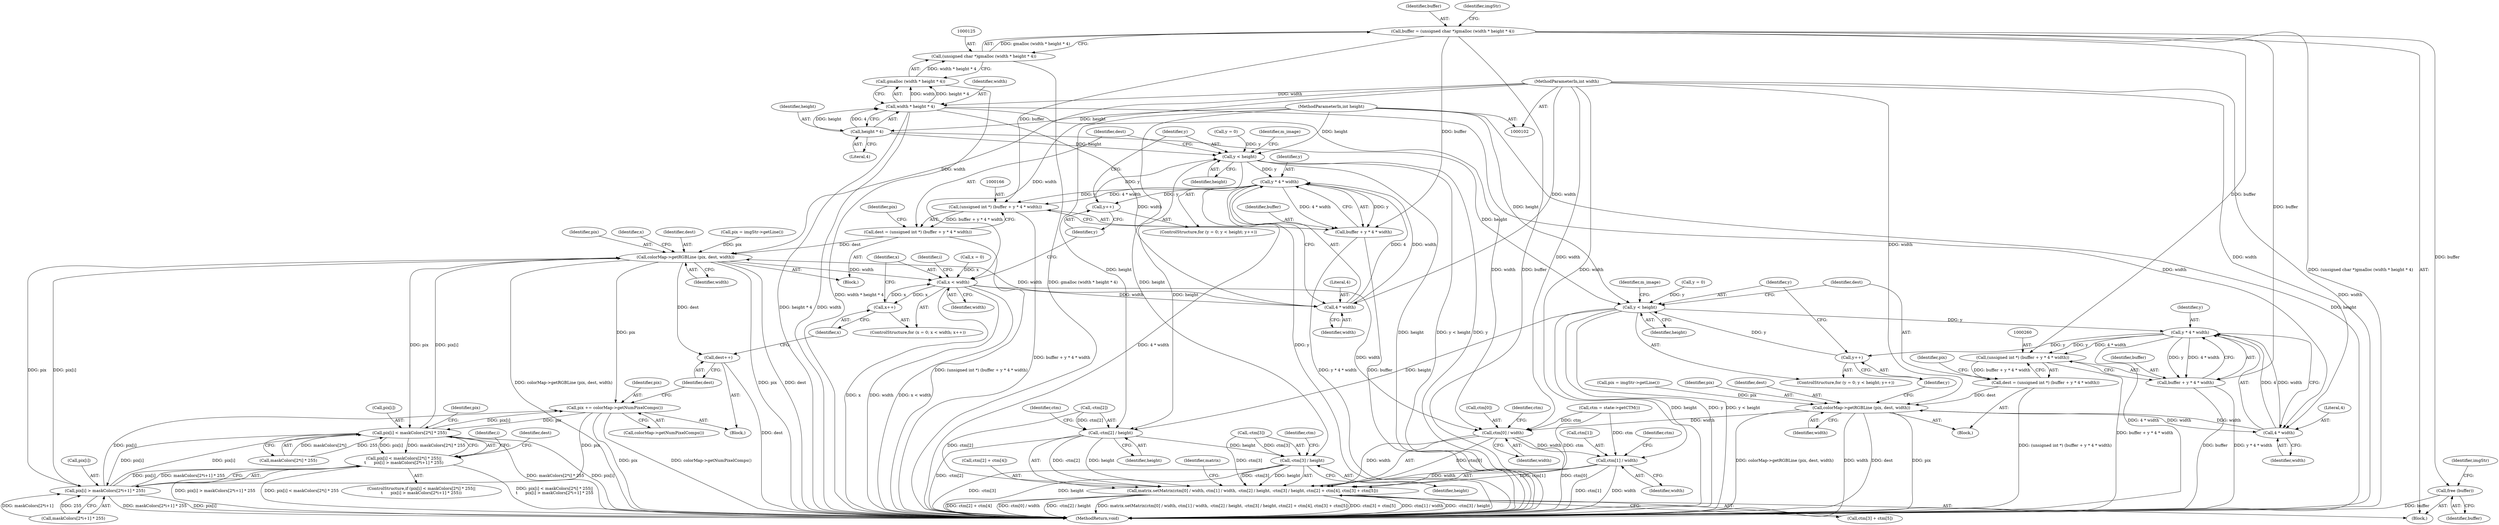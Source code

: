 digraph "1_poppler_7b2d314a61fd0e12f47c62996cb49ec0d1ba747a@integer" {
"1000122" [label="(Call,buffer = (unsigned char *)gmalloc (width * height * 4))"];
"1000124" [label="(Call,(unsigned char *)gmalloc (width * height * 4))"];
"1000126" [label="(Call,gmalloc (width * height * 4))"];
"1000127" [label="(Call,width * height * 4)"];
"1000106" [label="(MethodParameterIn,int width)"];
"1000129" [label="(Call,height * 4)"];
"1000107" [label="(MethodParameterIn,int height)"];
"1000165" [label="(Call,(unsigned int *) (buffer + y * 4 * width))"];
"1000163" [label="(Call,dest = (unsigned int *) (buffer + y * 4 * width))"];
"1000177" [label="(Call,colorMap->getRGBLine (pix, dest, width))"];
"1000185" [label="(Call,x < width)"];
"1000171" [label="(Call,4 * width)"];
"1000169" [label="(Call,y * 4 * width)"];
"1000160" [label="(Call,y++)"];
"1000157" [label="(Call,y < height)"];
"1000306" [label="(Call,-ctm[2] / height)"];
"1000295" [label="(Call,matrix.setMatrix(ctm[0] / width, ctm[1] / width, -ctm[2] / height, -ctm[3] / height, ctm[2] + ctm[4], ctm[3] + ctm[5]))"];
"1000312" [label="(Call,-ctm[3] / height)"];
"1000167" [label="(Call,buffer + y * 4 * width)"];
"1000188" [label="(Call,x++)"];
"1000296" [label="(Call,ctm[0] / width)"];
"1000301" [label="(Call,ctm[1] / width)"];
"1000203" [label="(Call,pix[i] < maskColors[2*i] * 255)"];
"1000202" [label="(Call,pix[i] < maskColors[2*i] * 255||\n\t      pix[i] > maskColors[2*i+1] * 255)"];
"1000214" [label="(Call,pix[i] > maskColors[2*i+1] * 255)"];
"1000236" [label="(Call,pix += colorMap->getNumPixelComps())"];
"1000239" [label="(Call,dest++)"];
"1000259" [label="(Call,(unsigned int *) (buffer + y * 4 * width))"];
"1000257" [label="(Call,dest = (unsigned int *) (buffer + y * 4 * width))"];
"1000271" [label="(Call,colorMap->getRGBLine (pix, dest, width))"];
"1000265" [label="(Call,4 * width)"];
"1000263" [label="(Call,y * 4 * width)"];
"1000254" [label="(Call,y++)"];
"1000251" [label="(Call,y < height)"];
"1000261" [label="(Call,buffer + y * 4 * width)"];
"1000346" [label="(Call,free (buffer))"];
"1000333" [label="(Identifier,matrix)"];
"1000315" [label="(Identifier,ctm)"];
"1000185" [label="(Call,x < width)"];
"1000169" [label="(Call,y * 4 * width)"];
"1000320" [label="(Identifier,ctm)"];
"1000346" [label="(Call,free (buffer))"];
"1000218" [label="(Call,maskColors[2*i+1] * 255)"];
"1000307" [label="(Call,-ctm[2])"];
"1000317" [label="(Identifier,height)"];
"1000259" [label="(Call,(unsigned int *) (buffer + y * 4 * width))"];
"1000240" [label="(Identifier,dest)"];
"1000161" [label="(Identifier,y)"];
"1000186" [label="(Identifier,x)"];
"1000177" [label="(Call,colorMap->getRGBLine (pix, dest, width))"];
"1000131" [label="(Literal,4)"];
"1000305" [label="(Identifier,width)"];
"1000272" [label="(Identifier,pix)"];
"1000295" [label="(Call,matrix.setMatrix(ctm[0] / width, ctm[1] / width, -ctm[2] / height, -ctm[3] / height, ctm[2] + ctm[4], ctm[3] + ctm[5]))"];
"1000204" [label="(Call,pix[i])"];
"1000276" [label="(Identifier,m_image)"];
"1000107" [label="(MethodParameterIn,int height)"];
"1000248" [label="(Call,y = 0)"];
"1000207" [label="(Call,maskColors[2*i] * 255)"];
"1000273" [label="(Identifier,dest)"];
"1000350" [label="(MethodReturn,void)"];
"1000124" [label="(Call,(unsigned char *)gmalloc (width * height * 4))"];
"1000167" [label="(Call,buffer + y * 4 * width)"];
"1000157" [label="(Call,y < height)"];
"1000251" [label="(Call,y < height)"];
"1000300" [label="(Identifier,width)"];
"1000172" [label="(Literal,4)"];
"1000154" [label="(Call,y = 0)"];
"1000190" [label="(Block,)"];
"1000254" [label="(Call,y++)"];
"1000193" [label="(Identifier,i)"];
"1000182" [label="(Call,x = 0)"];
"1000203" [label="(Call,pix[i] < maskColors[2*i] * 255)"];
"1000253" [label="(Identifier,height)"];
"1000296" [label="(Call,ctm[0] / width)"];
"1000236" [label="(Call,pix += colorMap->getNumPixelComps())"];
"1000171" [label="(Call,4 * width)"];
"1000162" [label="(Block,)"];
"1000187" [label="(Identifier,width)"];
"1000267" [label="(Identifier,width)"];
"1000153" [label="(ControlStructure,for (y = 0; y < height; y++))"];
"1000160" [label="(Call,y++)"];
"1000164" [label="(Identifier,dest)"];
"1000238" [label="(Call,colorMap->getNumPixelComps())"];
"1000165" [label="(Call,(unsigned int *) (buffer + y * 4 * width))"];
"1000199" [label="(Identifier,i)"];
"1000255" [label="(Identifier,y)"];
"1000130" [label="(Identifier,height)"];
"1000129" [label="(Call,height * 4)"];
"1000188" [label="(Call,x++)"];
"1000168" [label="(Identifier,buffer)"];
"1000128" [label="(Identifier,width)"];
"1000268" [label="(Call,pix = imgStr->getLine())"];
"1000306" [label="(Call,-ctm[2] / height)"];
"1000274" [label="(Identifier,width)"];
"1000325" [label="(Call,ctm[3] + ctm[5])"];
"1000122" [label="(Call,buffer = (unsigned char *)gmalloc (width * height * 4))"];
"1000301" [label="(Call,ctm[1] / width)"];
"1000170" [label="(Identifier,y)"];
"1000237" [label="(Identifier,pix)"];
"1000159" [label="(Identifier,height)"];
"1000257" [label="(Call,dest = (unsigned int *) (buffer + y * 4 * width))"];
"1000265" [label="(Call,4 * width)"];
"1000252" [label="(Identifier,y)"];
"1000180" [label="(Identifier,width)"];
"1000181" [label="(ControlStructure,for (x = 0; x < width; x++))"];
"1000262" [label="(Identifier,buffer)"];
"1000173" [label="(Identifier,width)"];
"1000127" [label="(Call,width * height * 4)"];
"1000215" [label="(Call,pix[i])"];
"1000230" [label="(Identifier,dest)"];
"1000158" [label="(Identifier,y)"];
"1000347" [label="(Identifier,buffer)"];
"1000349" [label="(Identifier,imgStr)"];
"1000297" [label="(Call,ctm[0])"];
"1000126" [label="(Call,gmalloc (width * height * 4))"];
"1000214" [label="(Call,pix[i] > maskColors[2*i+1] * 255)"];
"1000312" [label="(Call,-ctm[3] / height)"];
"1000201" [label="(ControlStructure,if (pix[i] < maskColors[2*i] * 255||\n\t      pix[i] > maskColors[2*i+1] * 255))"];
"1000189" [label="(Identifier,x)"];
"1000269" [label="(Identifier,pix)"];
"1000309" [label="(Identifier,ctm)"];
"1000261" [label="(Call,buffer + y * 4 * width)"];
"1000175" [label="(Identifier,pix)"];
"1000318" [label="(Call,ctm[2] + ctm[4])"];
"1000163" [label="(Call,dest = (unsigned int *) (buffer + y * 4 * width))"];
"1000256" [label="(Block,)"];
"1000302" [label="(Call,ctm[1])"];
"1000216" [label="(Identifier,pix)"];
"1000179" [label="(Identifier,dest)"];
"1000271" [label="(Call,colorMap->getRGBLine (pix, dest, width))"];
"1000174" [label="(Call,pix = imgStr->getLine())"];
"1000311" [label="(Identifier,height)"];
"1000202" [label="(Call,pix[i] < maskColors[2*i] * 255||\n\t      pix[i] > maskColors[2*i+1] * 255)"];
"1000239" [label="(Call,dest++)"];
"1000178" [label="(Identifier,pix)"];
"1000313" [label="(Call,-ctm[3])"];
"1000242" [label="(Identifier,m_image)"];
"1000264" [label="(Identifier,y)"];
"1000258" [label="(Identifier,dest)"];
"1000292" [label="(Call,ctm = state->getCTM())"];
"1000106" [label="(MethodParameterIn,int width)"];
"1000303" [label="(Identifier,ctm)"];
"1000247" [label="(ControlStructure,for (y = 0; y < height; y++))"];
"1000266" [label="(Literal,4)"];
"1000123" [label="(Identifier,buffer)"];
"1000133" [label="(Identifier,imgStr)"];
"1000263" [label="(Call,y * 4 * width)"];
"1000183" [label="(Identifier,x)"];
"1000111" [label="(Block,)"];
"1000122" -> "1000111"  [label="AST: "];
"1000122" -> "1000124"  [label="CFG: "];
"1000123" -> "1000122"  [label="AST: "];
"1000124" -> "1000122"  [label="AST: "];
"1000133" -> "1000122"  [label="CFG: "];
"1000122" -> "1000350"  [label="DDG: buffer"];
"1000122" -> "1000350"  [label="DDG: (unsigned char *)gmalloc (width * height * 4)"];
"1000124" -> "1000122"  [label="DDG: gmalloc (width * height * 4)"];
"1000122" -> "1000165"  [label="DDG: buffer"];
"1000122" -> "1000167"  [label="DDG: buffer"];
"1000122" -> "1000259"  [label="DDG: buffer"];
"1000122" -> "1000261"  [label="DDG: buffer"];
"1000122" -> "1000346"  [label="DDG: buffer"];
"1000124" -> "1000126"  [label="CFG: "];
"1000125" -> "1000124"  [label="AST: "];
"1000126" -> "1000124"  [label="AST: "];
"1000124" -> "1000350"  [label="DDG: gmalloc (width * height * 4)"];
"1000126" -> "1000124"  [label="DDG: width * height * 4"];
"1000126" -> "1000127"  [label="CFG: "];
"1000127" -> "1000126"  [label="AST: "];
"1000126" -> "1000350"  [label="DDG: width * height * 4"];
"1000127" -> "1000126"  [label="DDG: width"];
"1000127" -> "1000126"  [label="DDG: height * 4"];
"1000127" -> "1000129"  [label="CFG: "];
"1000128" -> "1000127"  [label="AST: "];
"1000129" -> "1000127"  [label="AST: "];
"1000127" -> "1000350"  [label="DDG: height * 4"];
"1000127" -> "1000350"  [label="DDG: width"];
"1000106" -> "1000127"  [label="DDG: width"];
"1000129" -> "1000127"  [label="DDG: height"];
"1000129" -> "1000127"  [label="DDG: 4"];
"1000127" -> "1000171"  [label="DDG: width"];
"1000127" -> "1000265"  [label="DDG: width"];
"1000127" -> "1000296"  [label="DDG: width"];
"1000106" -> "1000102"  [label="AST: "];
"1000106" -> "1000350"  [label="DDG: width"];
"1000106" -> "1000171"  [label="DDG: width"];
"1000106" -> "1000177"  [label="DDG: width"];
"1000106" -> "1000185"  [label="DDG: width"];
"1000106" -> "1000265"  [label="DDG: width"];
"1000106" -> "1000271"  [label="DDG: width"];
"1000106" -> "1000296"  [label="DDG: width"];
"1000106" -> "1000301"  [label="DDG: width"];
"1000129" -> "1000131"  [label="CFG: "];
"1000130" -> "1000129"  [label="AST: "];
"1000131" -> "1000129"  [label="AST: "];
"1000107" -> "1000129"  [label="DDG: height"];
"1000129" -> "1000157"  [label="DDG: height"];
"1000129" -> "1000251"  [label="DDG: height"];
"1000107" -> "1000102"  [label="AST: "];
"1000107" -> "1000350"  [label="DDG: height"];
"1000107" -> "1000157"  [label="DDG: height"];
"1000107" -> "1000251"  [label="DDG: height"];
"1000107" -> "1000306"  [label="DDG: height"];
"1000107" -> "1000312"  [label="DDG: height"];
"1000165" -> "1000163"  [label="AST: "];
"1000165" -> "1000167"  [label="CFG: "];
"1000166" -> "1000165"  [label="AST: "];
"1000167" -> "1000165"  [label="AST: "];
"1000163" -> "1000165"  [label="CFG: "];
"1000165" -> "1000350"  [label="DDG: buffer + y * 4 * width"];
"1000165" -> "1000163"  [label="DDG: buffer + y * 4 * width"];
"1000169" -> "1000165"  [label="DDG: y"];
"1000169" -> "1000165"  [label="DDG: 4 * width"];
"1000163" -> "1000162"  [label="AST: "];
"1000164" -> "1000163"  [label="AST: "];
"1000175" -> "1000163"  [label="CFG: "];
"1000163" -> "1000350"  [label="DDG: (unsigned int *) (buffer + y * 4 * width)"];
"1000163" -> "1000177"  [label="DDG: dest"];
"1000177" -> "1000162"  [label="AST: "];
"1000177" -> "1000180"  [label="CFG: "];
"1000178" -> "1000177"  [label="AST: "];
"1000179" -> "1000177"  [label="AST: "];
"1000180" -> "1000177"  [label="AST: "];
"1000183" -> "1000177"  [label="CFG: "];
"1000177" -> "1000350"  [label="DDG: pix"];
"1000177" -> "1000350"  [label="DDG: dest"];
"1000177" -> "1000350"  [label="DDG: colorMap->getRGBLine (pix, dest, width)"];
"1000214" -> "1000177"  [label="DDG: pix[i]"];
"1000174" -> "1000177"  [label="DDG: pix"];
"1000203" -> "1000177"  [label="DDG: pix[i]"];
"1000171" -> "1000177"  [label="DDG: width"];
"1000177" -> "1000185"  [label="DDG: width"];
"1000177" -> "1000203"  [label="DDG: pix"];
"1000177" -> "1000214"  [label="DDG: pix"];
"1000177" -> "1000236"  [label="DDG: pix"];
"1000177" -> "1000239"  [label="DDG: dest"];
"1000185" -> "1000181"  [label="AST: "];
"1000185" -> "1000187"  [label="CFG: "];
"1000186" -> "1000185"  [label="AST: "];
"1000187" -> "1000185"  [label="AST: "];
"1000193" -> "1000185"  [label="CFG: "];
"1000161" -> "1000185"  [label="CFG: "];
"1000185" -> "1000350"  [label="DDG: x < width"];
"1000185" -> "1000350"  [label="DDG: x"];
"1000185" -> "1000350"  [label="DDG: width"];
"1000185" -> "1000171"  [label="DDG: width"];
"1000188" -> "1000185"  [label="DDG: x"];
"1000182" -> "1000185"  [label="DDG: x"];
"1000185" -> "1000188"  [label="DDG: x"];
"1000185" -> "1000296"  [label="DDG: width"];
"1000171" -> "1000169"  [label="AST: "];
"1000171" -> "1000173"  [label="CFG: "];
"1000172" -> "1000171"  [label="AST: "];
"1000173" -> "1000171"  [label="AST: "];
"1000169" -> "1000171"  [label="CFG: "];
"1000171" -> "1000169"  [label="DDG: 4"];
"1000171" -> "1000169"  [label="DDG: width"];
"1000169" -> "1000167"  [label="AST: "];
"1000170" -> "1000169"  [label="AST: "];
"1000167" -> "1000169"  [label="CFG: "];
"1000169" -> "1000350"  [label="DDG: 4 * width"];
"1000169" -> "1000350"  [label="DDG: y"];
"1000169" -> "1000160"  [label="DDG: y"];
"1000169" -> "1000167"  [label="DDG: y"];
"1000169" -> "1000167"  [label="DDG: 4 * width"];
"1000157" -> "1000169"  [label="DDG: y"];
"1000160" -> "1000153"  [label="AST: "];
"1000160" -> "1000161"  [label="CFG: "];
"1000161" -> "1000160"  [label="AST: "];
"1000158" -> "1000160"  [label="CFG: "];
"1000160" -> "1000157"  [label="DDG: y"];
"1000157" -> "1000153"  [label="AST: "];
"1000157" -> "1000159"  [label="CFG: "];
"1000158" -> "1000157"  [label="AST: "];
"1000159" -> "1000157"  [label="AST: "];
"1000164" -> "1000157"  [label="CFG: "];
"1000242" -> "1000157"  [label="CFG: "];
"1000157" -> "1000350"  [label="DDG: height"];
"1000157" -> "1000350"  [label="DDG: y < height"];
"1000157" -> "1000350"  [label="DDG: y"];
"1000154" -> "1000157"  [label="DDG: y"];
"1000157" -> "1000306"  [label="DDG: height"];
"1000306" -> "1000295"  [label="AST: "];
"1000306" -> "1000311"  [label="CFG: "];
"1000307" -> "1000306"  [label="AST: "];
"1000311" -> "1000306"  [label="AST: "];
"1000315" -> "1000306"  [label="CFG: "];
"1000306" -> "1000350"  [label="DDG: -ctm[2]"];
"1000306" -> "1000295"  [label="DDG: -ctm[2]"];
"1000306" -> "1000295"  [label="DDG: height"];
"1000307" -> "1000306"  [label="DDG: ctm[2]"];
"1000251" -> "1000306"  [label="DDG: height"];
"1000306" -> "1000312"  [label="DDG: height"];
"1000295" -> "1000111"  [label="AST: "];
"1000295" -> "1000325"  [label="CFG: "];
"1000296" -> "1000295"  [label="AST: "];
"1000301" -> "1000295"  [label="AST: "];
"1000312" -> "1000295"  [label="AST: "];
"1000318" -> "1000295"  [label="AST: "];
"1000325" -> "1000295"  [label="AST: "];
"1000333" -> "1000295"  [label="CFG: "];
"1000295" -> "1000350"  [label="DDG: ctm[1] / width"];
"1000295" -> "1000350"  [label="DDG: -ctm[3] / height"];
"1000295" -> "1000350"  [label="DDG: ctm[2] + ctm[4]"];
"1000295" -> "1000350"  [label="DDG: ctm[0] / width"];
"1000295" -> "1000350"  [label="DDG: -ctm[2] / height"];
"1000295" -> "1000350"  [label="DDG: matrix.setMatrix(ctm[0] / width, ctm[1] / width, -ctm[2] / height, -ctm[3] / height, ctm[2] + ctm[4], ctm[3] + ctm[5])"];
"1000295" -> "1000350"  [label="DDG: ctm[3] + ctm[5]"];
"1000296" -> "1000295"  [label="DDG: ctm[0]"];
"1000296" -> "1000295"  [label="DDG: width"];
"1000301" -> "1000295"  [label="DDG: ctm[1]"];
"1000301" -> "1000295"  [label="DDG: width"];
"1000312" -> "1000295"  [label="DDG: -ctm[3]"];
"1000312" -> "1000295"  [label="DDG: height"];
"1000292" -> "1000295"  [label="DDG: ctm"];
"1000307" -> "1000295"  [label="DDG: ctm[2]"];
"1000313" -> "1000295"  [label="DDG: ctm[3]"];
"1000312" -> "1000317"  [label="CFG: "];
"1000313" -> "1000312"  [label="AST: "];
"1000317" -> "1000312"  [label="AST: "];
"1000320" -> "1000312"  [label="CFG: "];
"1000312" -> "1000350"  [label="DDG: -ctm[3]"];
"1000312" -> "1000350"  [label="DDG: height"];
"1000313" -> "1000312"  [label="DDG: ctm[3]"];
"1000168" -> "1000167"  [label="AST: "];
"1000167" -> "1000350"  [label="DDG: buffer"];
"1000167" -> "1000350"  [label="DDG: y * 4 * width"];
"1000188" -> "1000181"  [label="AST: "];
"1000188" -> "1000189"  [label="CFG: "];
"1000189" -> "1000188"  [label="AST: "];
"1000186" -> "1000188"  [label="CFG: "];
"1000296" -> "1000300"  [label="CFG: "];
"1000297" -> "1000296"  [label="AST: "];
"1000300" -> "1000296"  [label="AST: "];
"1000303" -> "1000296"  [label="CFG: "];
"1000296" -> "1000350"  [label="DDG: ctm[0]"];
"1000292" -> "1000296"  [label="DDG: ctm"];
"1000271" -> "1000296"  [label="DDG: width"];
"1000296" -> "1000301"  [label="DDG: width"];
"1000301" -> "1000305"  [label="CFG: "];
"1000302" -> "1000301"  [label="AST: "];
"1000305" -> "1000301"  [label="AST: "];
"1000309" -> "1000301"  [label="CFG: "];
"1000301" -> "1000350"  [label="DDG: width"];
"1000301" -> "1000350"  [label="DDG: ctm[1]"];
"1000292" -> "1000301"  [label="DDG: ctm"];
"1000203" -> "1000202"  [label="AST: "];
"1000203" -> "1000207"  [label="CFG: "];
"1000204" -> "1000203"  [label="AST: "];
"1000207" -> "1000203"  [label="AST: "];
"1000216" -> "1000203"  [label="CFG: "];
"1000202" -> "1000203"  [label="CFG: "];
"1000203" -> "1000350"  [label="DDG: maskColors[2*i] * 255"];
"1000203" -> "1000350"  [label="DDG: pix[i]"];
"1000203" -> "1000202"  [label="DDG: pix[i]"];
"1000203" -> "1000202"  [label="DDG: maskColors[2*i] * 255"];
"1000236" -> "1000203"  [label="DDG: pix"];
"1000214" -> "1000203"  [label="DDG: pix[i]"];
"1000207" -> "1000203"  [label="DDG: maskColors[2*i]"];
"1000207" -> "1000203"  [label="DDG: 255"];
"1000203" -> "1000214"  [label="DDG: pix[i]"];
"1000203" -> "1000236"  [label="DDG: pix[i]"];
"1000202" -> "1000201"  [label="AST: "];
"1000202" -> "1000214"  [label="CFG: "];
"1000214" -> "1000202"  [label="AST: "];
"1000230" -> "1000202"  [label="CFG: "];
"1000199" -> "1000202"  [label="CFG: "];
"1000202" -> "1000350"  [label="DDG: pix[i] > maskColors[2*i+1] * 255"];
"1000202" -> "1000350"  [label="DDG: pix[i] < maskColors[2*i] * 255"];
"1000202" -> "1000350"  [label="DDG: pix[i] < maskColors[2*i] * 255||\n\t      pix[i] > maskColors[2*i+1] * 255"];
"1000214" -> "1000202"  [label="DDG: pix[i]"];
"1000214" -> "1000202"  [label="DDG: maskColors[2*i+1] * 255"];
"1000214" -> "1000218"  [label="CFG: "];
"1000215" -> "1000214"  [label="AST: "];
"1000218" -> "1000214"  [label="AST: "];
"1000214" -> "1000350"  [label="DDG: maskColors[2*i+1] * 255"];
"1000214" -> "1000350"  [label="DDG: pix[i]"];
"1000236" -> "1000214"  [label="DDG: pix"];
"1000218" -> "1000214"  [label="DDG: maskColors[2*i+1]"];
"1000218" -> "1000214"  [label="DDG: 255"];
"1000214" -> "1000236"  [label="DDG: pix[i]"];
"1000236" -> "1000190"  [label="AST: "];
"1000236" -> "1000238"  [label="CFG: "];
"1000237" -> "1000236"  [label="AST: "];
"1000238" -> "1000236"  [label="AST: "];
"1000240" -> "1000236"  [label="CFG: "];
"1000236" -> "1000350"  [label="DDG: pix"];
"1000236" -> "1000350"  [label="DDG: colorMap->getNumPixelComps()"];
"1000239" -> "1000190"  [label="AST: "];
"1000239" -> "1000240"  [label="CFG: "];
"1000240" -> "1000239"  [label="AST: "];
"1000189" -> "1000239"  [label="CFG: "];
"1000239" -> "1000350"  [label="DDG: dest"];
"1000259" -> "1000257"  [label="AST: "];
"1000259" -> "1000261"  [label="CFG: "];
"1000260" -> "1000259"  [label="AST: "];
"1000261" -> "1000259"  [label="AST: "];
"1000257" -> "1000259"  [label="CFG: "];
"1000259" -> "1000350"  [label="DDG: buffer + y * 4 * width"];
"1000259" -> "1000257"  [label="DDG: buffer + y * 4 * width"];
"1000263" -> "1000259"  [label="DDG: y"];
"1000263" -> "1000259"  [label="DDG: 4 * width"];
"1000257" -> "1000256"  [label="AST: "];
"1000258" -> "1000257"  [label="AST: "];
"1000269" -> "1000257"  [label="CFG: "];
"1000257" -> "1000350"  [label="DDG: (unsigned int *) (buffer + y * 4 * width)"];
"1000257" -> "1000271"  [label="DDG: dest"];
"1000271" -> "1000256"  [label="AST: "];
"1000271" -> "1000274"  [label="CFG: "];
"1000272" -> "1000271"  [label="AST: "];
"1000273" -> "1000271"  [label="AST: "];
"1000274" -> "1000271"  [label="AST: "];
"1000255" -> "1000271"  [label="CFG: "];
"1000271" -> "1000350"  [label="DDG: width"];
"1000271" -> "1000350"  [label="DDG: dest"];
"1000271" -> "1000350"  [label="DDG: pix"];
"1000271" -> "1000350"  [label="DDG: colorMap->getRGBLine (pix, dest, width)"];
"1000271" -> "1000265"  [label="DDG: width"];
"1000268" -> "1000271"  [label="DDG: pix"];
"1000265" -> "1000271"  [label="DDG: width"];
"1000265" -> "1000263"  [label="AST: "];
"1000265" -> "1000267"  [label="CFG: "];
"1000266" -> "1000265"  [label="AST: "];
"1000267" -> "1000265"  [label="AST: "];
"1000263" -> "1000265"  [label="CFG: "];
"1000265" -> "1000263"  [label="DDG: 4"];
"1000265" -> "1000263"  [label="DDG: width"];
"1000263" -> "1000261"  [label="AST: "];
"1000264" -> "1000263"  [label="AST: "];
"1000261" -> "1000263"  [label="CFG: "];
"1000263" -> "1000350"  [label="DDG: 4 * width"];
"1000263" -> "1000254"  [label="DDG: y"];
"1000263" -> "1000261"  [label="DDG: y"];
"1000263" -> "1000261"  [label="DDG: 4 * width"];
"1000251" -> "1000263"  [label="DDG: y"];
"1000254" -> "1000247"  [label="AST: "];
"1000254" -> "1000255"  [label="CFG: "];
"1000255" -> "1000254"  [label="AST: "];
"1000252" -> "1000254"  [label="CFG: "];
"1000254" -> "1000251"  [label="DDG: y"];
"1000251" -> "1000247"  [label="AST: "];
"1000251" -> "1000253"  [label="CFG: "];
"1000252" -> "1000251"  [label="AST: "];
"1000253" -> "1000251"  [label="AST: "];
"1000258" -> "1000251"  [label="CFG: "];
"1000276" -> "1000251"  [label="CFG: "];
"1000251" -> "1000350"  [label="DDG: y < height"];
"1000251" -> "1000350"  [label="DDG: height"];
"1000251" -> "1000350"  [label="DDG: y"];
"1000248" -> "1000251"  [label="DDG: y"];
"1000262" -> "1000261"  [label="AST: "];
"1000261" -> "1000350"  [label="DDG: y * 4 * width"];
"1000261" -> "1000350"  [label="DDG: buffer"];
"1000346" -> "1000111"  [label="AST: "];
"1000346" -> "1000347"  [label="CFG: "];
"1000347" -> "1000346"  [label="AST: "];
"1000349" -> "1000346"  [label="CFG: "];
"1000346" -> "1000350"  [label="DDG: buffer"];
}
